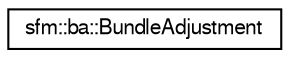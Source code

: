digraph "Graphical Class Hierarchy"
{
  edge [fontname="FreeSans",fontsize="10",labelfontname="FreeSans",labelfontsize="10"];
  node [fontname="FreeSans",fontsize="10",shape=record];
  rankdir="LR";
  Node0 [label="sfm::ba::BundleAdjustment",height=0.2,width=0.4,color="black", fillcolor="white", style="filled",URL="$classsfm_1_1ba_1_1_bundle_adjustment.html",tooltip="A simple bundle adjustment optimization implementation. "];
}
